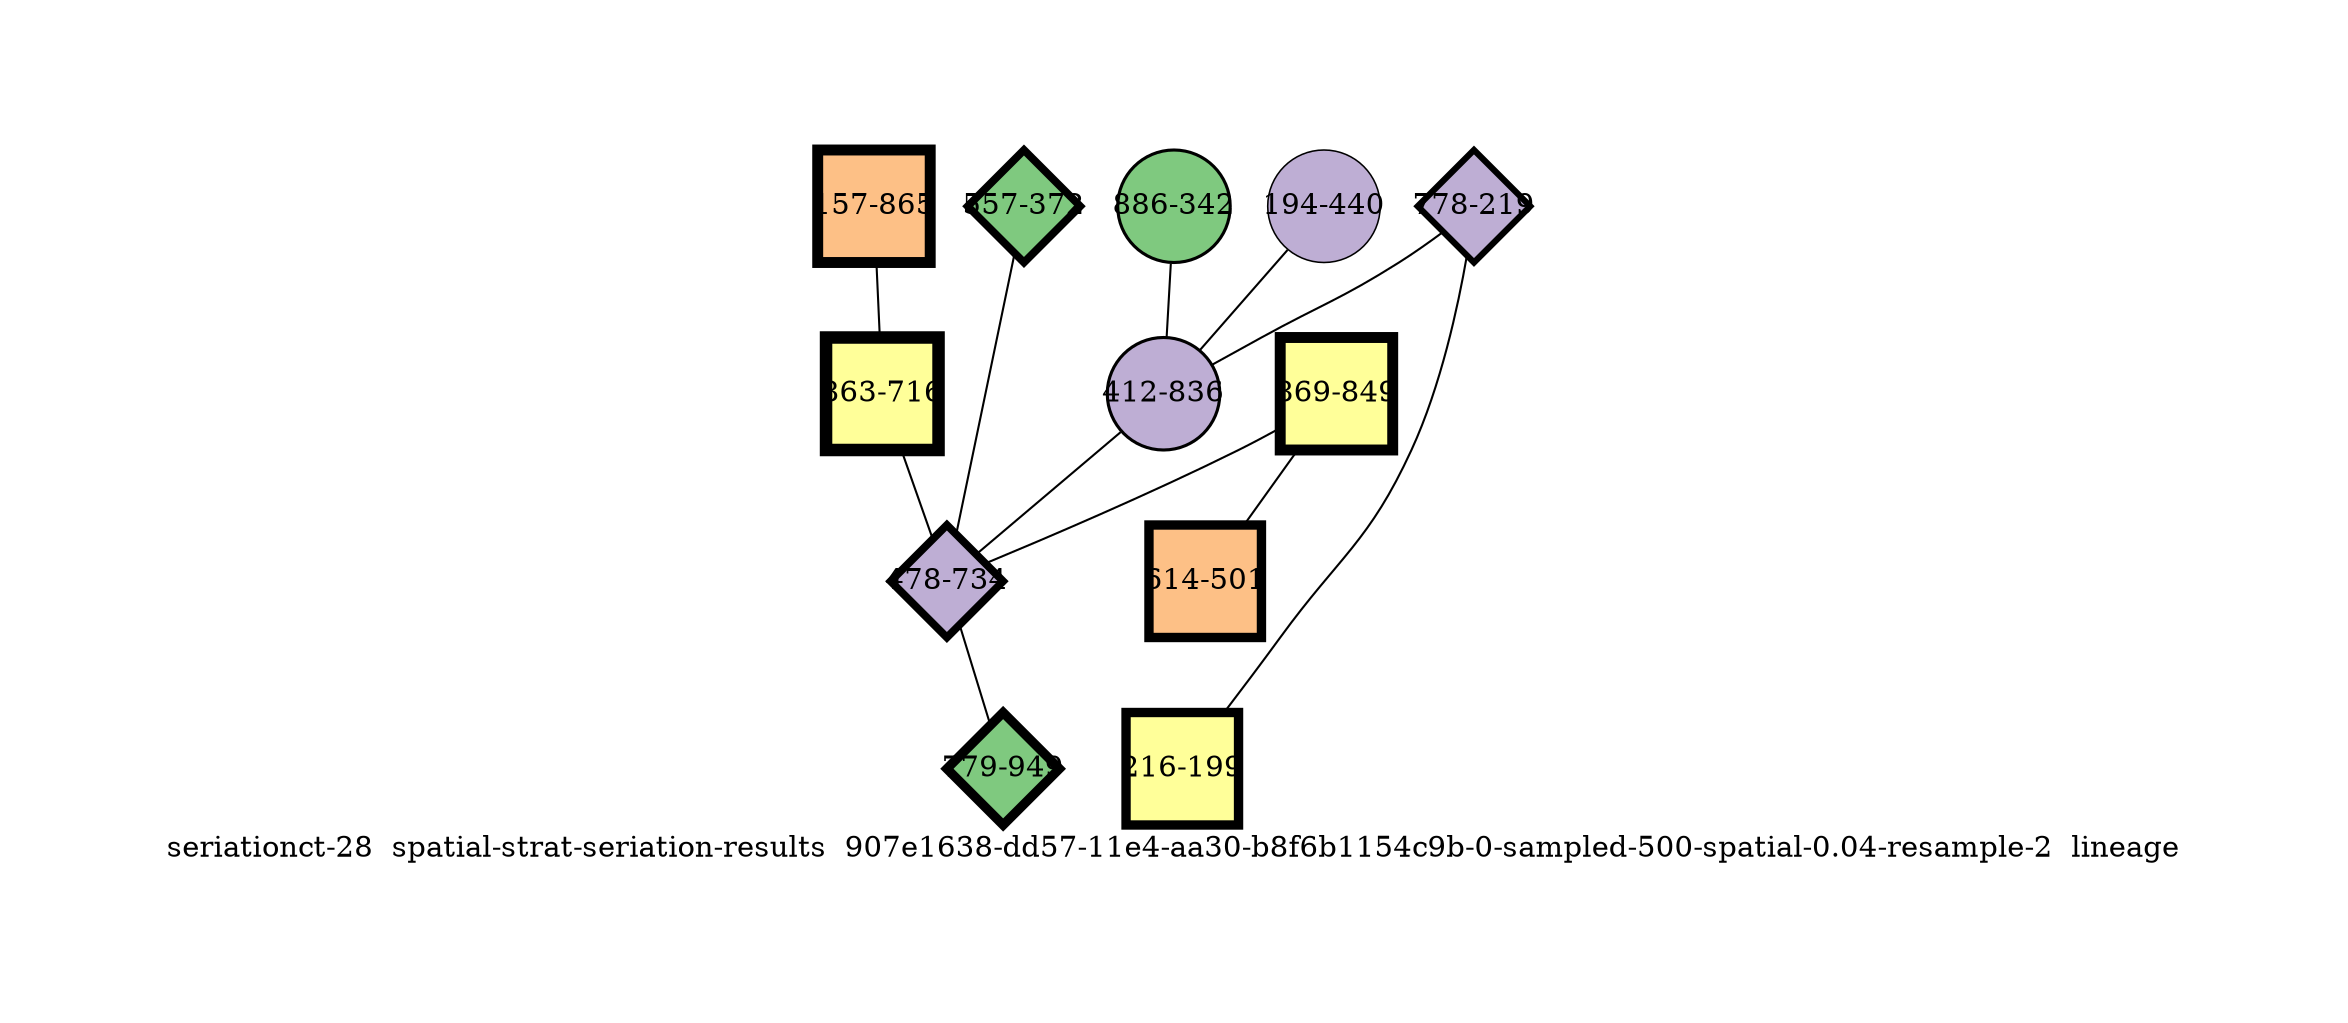 strict graph "seriationct-28  spatial-strat-seriation-results  907e1638-dd57-11e4-aa30-b8f6b1154c9b-0-sampled-500-spatial-0.04-resample-2  lineage" {
labelloc=b;
ratio=auto;
pad="1.0";
label="seriationct-28  spatial-strat-seriation-results  907e1638-dd57-11e4-aa30-b8f6b1154c9b-0-sampled-500-spatial-0.04-resample-2  lineage";
node [width="0.75", style=filled, fixedsize=true, height="0.75", shape=circle, label=""];
0 [xCoordinate="440.0", appears_in_slice=1, yCoordinate="194.0", colorscheme=accent8, lineage_id=0, short_label="194-440", label="194-440", shape=circle, cluster_id=1, fillcolor=2, size="500.0", id=0, penwidth="0.75"];
1 [xCoordinate="372.0", appears_in_slice=5, yCoordinate="557.0", colorscheme=accent8, lineage_id=2, short_label="557-372", label="557-372", shape=diamond, cluster_id=0, fillcolor=1, size="500.0", id=1, penwidth="3.75"];
2 [xCoordinate="219.0", appears_in_slice=4, yCoordinate="778.0", colorscheme=accent8, lineage_id=2, short_label="778-219", label="778-219", shape=diamond, cluster_id=1, fillcolor=2, size="500.0", id=5, penwidth="3.0"];
3 [xCoordinate="342.0", appears_in_slice=2, yCoordinate="886.0", colorscheme=accent8, lineage_id=0, short_label="886-342", label="886-342", shape=circle, cluster_id=0, fillcolor=1, size="500.0", id=9, penwidth="1.5"];
4 [xCoordinate="849.0", appears_in_slice=7, yCoordinate="869.0", colorscheme=accent8, lineage_id=1, short_label="869-849", label="869-849", shape=square, cluster_id=3, fillcolor=4, size="500.0", id=4, penwidth="5.25"];
5 [xCoordinate="836.0", appears_in_slice=2, yCoordinate="412.0", colorscheme=accent8, lineage_id=0, short_label="412-836", label="412-836", shape=circle, cluster_id=1, fillcolor=2, size="500.0", id=2, penwidth="1.5"];
6 [xCoordinate="501.0", appears_in_slice=6, yCoordinate="614.0", colorscheme=accent8, lineage_id=1, short_label="614-501", label="614-501", shape=square, cluster_id=2, fillcolor=3, size="500.0", id=6, penwidth="4.5"];
7 [xCoordinate="865.0", appears_in_slice=7, yCoordinate="157.0", colorscheme=accent8, lineage_id=1, short_label="157-865", label="157-865", shape=square, cluster_id=2, fillcolor=3, size="500.0", id=7, penwidth="5.25"];
8 [xCoordinate="716.0", appears_in_slice=8, yCoordinate="863.0", colorscheme=accent8, lineage_id=1, short_label="863-716", label="863-716", shape=square, cluster_id=3, fillcolor=4, size="500.0", id=8, penwidth="6.0"];
9 [xCoordinate="734.0", appears_in_slice=5, yCoordinate="478.0", colorscheme=accent8, lineage_id=2, short_label="478-734", label="478-734", shape=diamond, cluster_id=1, fillcolor=2, size="500.0", id=3, penwidth="3.75"];
10 [xCoordinate="949.0", appears_in_slice=6, yCoordinate="779.0", colorscheme=accent8, lineage_id=2, short_label="779-949", label="779-949", shape=diamond, cluster_id=0, fillcolor=1, size="500.0", id=10, penwidth="4.5"];
11 [xCoordinate="199.0", appears_in_slice=6, yCoordinate="216.0", colorscheme=accent8, lineage_id=1, short_label="216-199", label="216-199", shape=square, cluster_id=3, fillcolor=4, size="500.0", id=11, penwidth="4.5"];
0 -- 5  [inverseweight="2.65792055046", weight="0.376233969758"];
1 -- 9  [inverseweight="2.31804651335", weight="0.43139772832"];
2 -- 11  [inverseweight="2.00009600691", weight="0.499975999424"];
2 -- 5  [inverseweight="2.27966158474", weight="0.438661600781"];
3 -- 5  [inverseweight="3.27364250549", weight="0.305470129473"];
4 -- 9  [inverseweight="2.53009741771", weight="0.395241698205"];
4 -- 6  [inverseweight="3.88051886938", weight="0.257697497077"];
5 -- 9  [inverseweight="1.95620189484", weight="0.511194679159"];
7 -- 8  [inverseweight="1.92567091953", weight="0.519299528211"];
8 -- 9  [inverseweight="2.07402828095", weight="0.482153502528"];
9 -- 10  [inverseweight="2.12448819278", weight="0.470701603991"];
}
